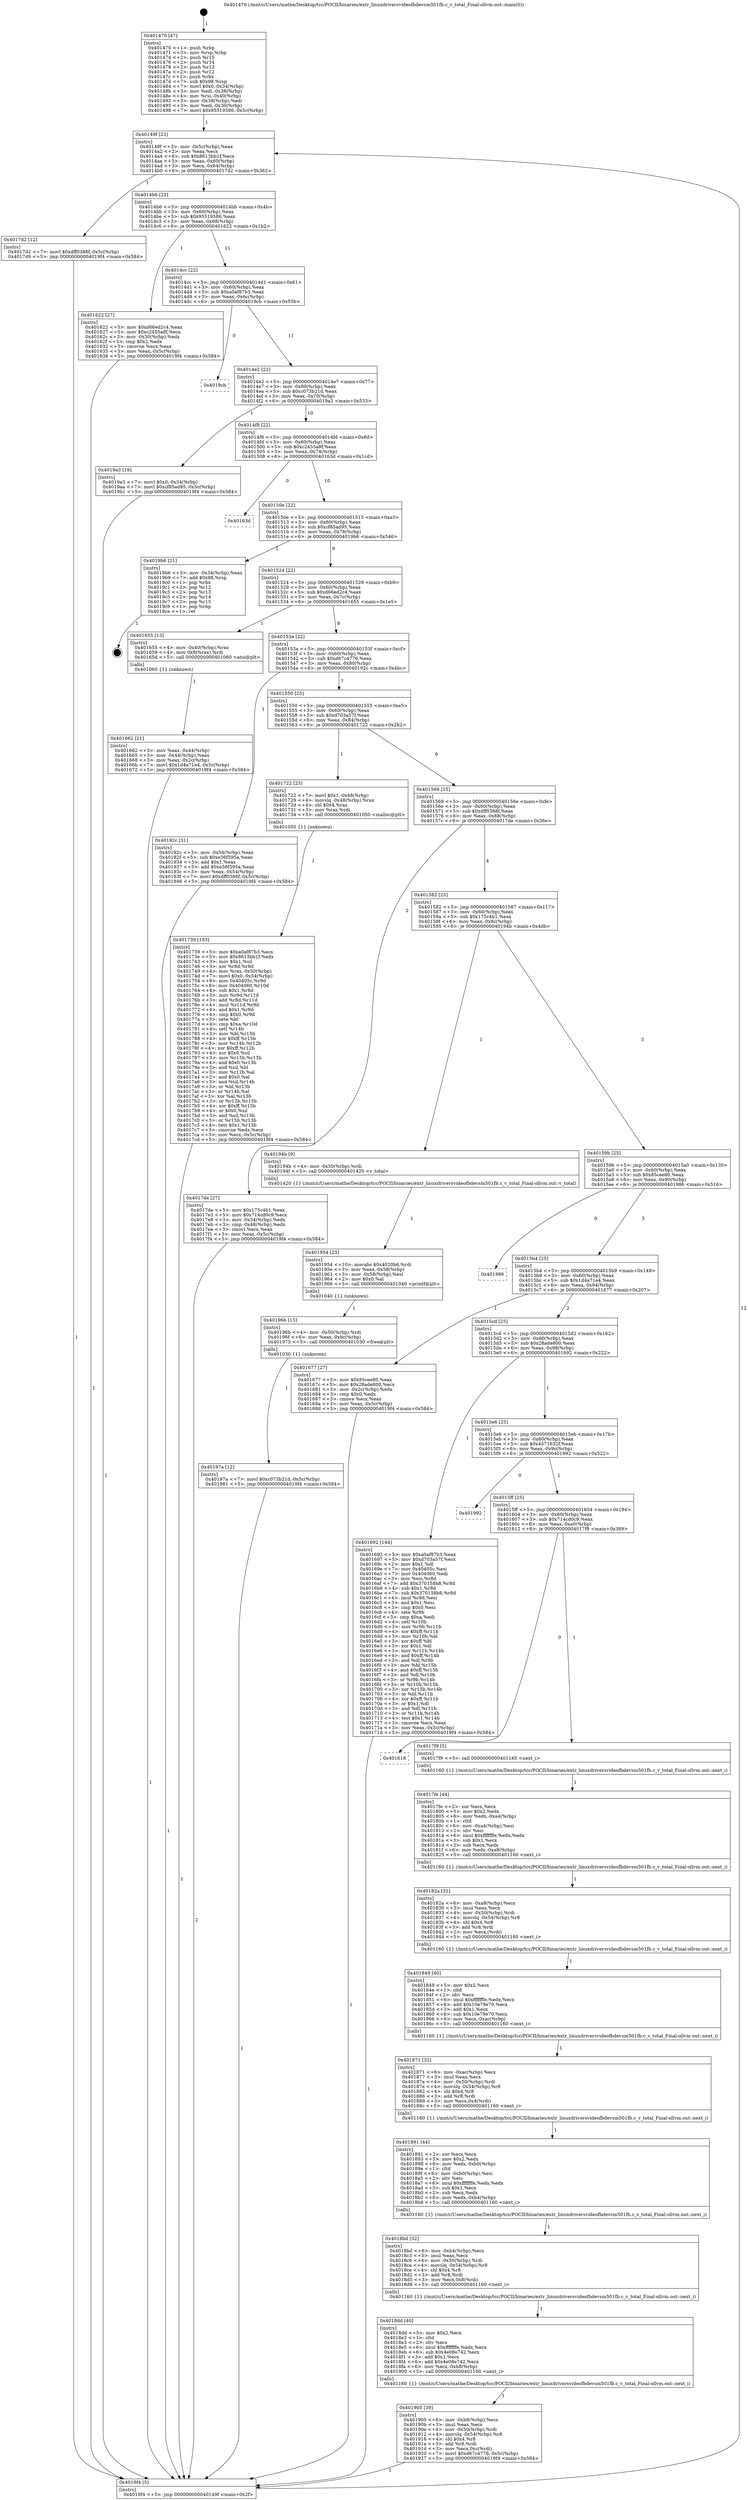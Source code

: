 digraph "0x401470" {
  label = "0x401470 (/mnt/c/Users/mathe/Desktop/tcc/POCII/binaries/extr_linuxdriversvideofbdevsm501fb.c_v_total_Final-ollvm.out::main(0))"
  labelloc = "t"
  node[shape=record]

  Entry [label="",width=0.3,height=0.3,shape=circle,fillcolor=black,style=filled]
  "0x40149f" [label="{
     0x40149f [23]\l
     | [instrs]\l
     &nbsp;&nbsp;0x40149f \<+3\>: mov -0x5c(%rbp),%eax\l
     &nbsp;&nbsp;0x4014a2 \<+2\>: mov %eax,%ecx\l
     &nbsp;&nbsp;0x4014a4 \<+6\>: sub $0x8613bb1f,%ecx\l
     &nbsp;&nbsp;0x4014aa \<+3\>: mov %eax,-0x60(%rbp)\l
     &nbsp;&nbsp;0x4014ad \<+3\>: mov %ecx,-0x64(%rbp)\l
     &nbsp;&nbsp;0x4014b0 \<+6\>: je 00000000004017d2 \<main+0x362\>\l
  }"]
  "0x4017d2" [label="{
     0x4017d2 [12]\l
     | [instrs]\l
     &nbsp;&nbsp;0x4017d2 \<+7\>: movl $0xdff0388f,-0x5c(%rbp)\l
     &nbsp;&nbsp;0x4017d9 \<+5\>: jmp 00000000004019f4 \<main+0x584\>\l
  }"]
  "0x4014b6" [label="{
     0x4014b6 [22]\l
     | [instrs]\l
     &nbsp;&nbsp;0x4014b6 \<+5\>: jmp 00000000004014bb \<main+0x4b\>\l
     &nbsp;&nbsp;0x4014bb \<+3\>: mov -0x60(%rbp),%eax\l
     &nbsp;&nbsp;0x4014be \<+5\>: sub $0x95519586,%eax\l
     &nbsp;&nbsp;0x4014c3 \<+3\>: mov %eax,-0x68(%rbp)\l
     &nbsp;&nbsp;0x4014c6 \<+6\>: je 0000000000401622 \<main+0x1b2\>\l
  }"]
  Exit [label="",width=0.3,height=0.3,shape=circle,fillcolor=black,style=filled,peripheries=2]
  "0x401622" [label="{
     0x401622 [27]\l
     | [instrs]\l
     &nbsp;&nbsp;0x401622 \<+5\>: mov $0xd66ed2c4,%eax\l
     &nbsp;&nbsp;0x401627 \<+5\>: mov $0xc2455a8f,%ecx\l
     &nbsp;&nbsp;0x40162c \<+3\>: mov -0x30(%rbp),%edx\l
     &nbsp;&nbsp;0x40162f \<+3\>: cmp $0x2,%edx\l
     &nbsp;&nbsp;0x401632 \<+3\>: cmovne %ecx,%eax\l
     &nbsp;&nbsp;0x401635 \<+3\>: mov %eax,-0x5c(%rbp)\l
     &nbsp;&nbsp;0x401638 \<+5\>: jmp 00000000004019f4 \<main+0x584\>\l
  }"]
  "0x4014cc" [label="{
     0x4014cc [22]\l
     | [instrs]\l
     &nbsp;&nbsp;0x4014cc \<+5\>: jmp 00000000004014d1 \<main+0x61\>\l
     &nbsp;&nbsp;0x4014d1 \<+3\>: mov -0x60(%rbp),%eax\l
     &nbsp;&nbsp;0x4014d4 \<+5\>: sub $0xa0af87b3,%eax\l
     &nbsp;&nbsp;0x4014d9 \<+3\>: mov %eax,-0x6c(%rbp)\l
     &nbsp;&nbsp;0x4014dc \<+6\>: je 00000000004019cb \<main+0x55b\>\l
  }"]
  "0x4019f4" [label="{
     0x4019f4 [5]\l
     | [instrs]\l
     &nbsp;&nbsp;0x4019f4 \<+5\>: jmp 000000000040149f \<main+0x2f\>\l
  }"]
  "0x401470" [label="{
     0x401470 [47]\l
     | [instrs]\l
     &nbsp;&nbsp;0x401470 \<+1\>: push %rbp\l
     &nbsp;&nbsp;0x401471 \<+3\>: mov %rsp,%rbp\l
     &nbsp;&nbsp;0x401474 \<+2\>: push %r15\l
     &nbsp;&nbsp;0x401476 \<+2\>: push %r14\l
     &nbsp;&nbsp;0x401478 \<+2\>: push %r13\l
     &nbsp;&nbsp;0x40147a \<+2\>: push %r12\l
     &nbsp;&nbsp;0x40147c \<+1\>: push %rbx\l
     &nbsp;&nbsp;0x40147d \<+7\>: sub $0x98,%rsp\l
     &nbsp;&nbsp;0x401484 \<+7\>: movl $0x0,-0x34(%rbp)\l
     &nbsp;&nbsp;0x40148b \<+3\>: mov %edi,-0x38(%rbp)\l
     &nbsp;&nbsp;0x40148e \<+4\>: mov %rsi,-0x40(%rbp)\l
     &nbsp;&nbsp;0x401492 \<+3\>: mov -0x38(%rbp),%edi\l
     &nbsp;&nbsp;0x401495 \<+3\>: mov %edi,-0x30(%rbp)\l
     &nbsp;&nbsp;0x401498 \<+7\>: movl $0x95519586,-0x5c(%rbp)\l
  }"]
  "0x40197a" [label="{
     0x40197a [12]\l
     | [instrs]\l
     &nbsp;&nbsp;0x40197a \<+7\>: movl $0xc073b21d,-0x5c(%rbp)\l
     &nbsp;&nbsp;0x401981 \<+5\>: jmp 00000000004019f4 \<main+0x584\>\l
  }"]
  "0x4019cb" [label="{
     0x4019cb\l
  }", style=dashed]
  "0x4014e2" [label="{
     0x4014e2 [22]\l
     | [instrs]\l
     &nbsp;&nbsp;0x4014e2 \<+5\>: jmp 00000000004014e7 \<main+0x77\>\l
     &nbsp;&nbsp;0x4014e7 \<+3\>: mov -0x60(%rbp),%eax\l
     &nbsp;&nbsp;0x4014ea \<+5\>: sub $0xc073b21d,%eax\l
     &nbsp;&nbsp;0x4014ef \<+3\>: mov %eax,-0x70(%rbp)\l
     &nbsp;&nbsp;0x4014f2 \<+6\>: je 00000000004019a3 \<main+0x533\>\l
  }"]
  "0x40196b" [label="{
     0x40196b [15]\l
     | [instrs]\l
     &nbsp;&nbsp;0x40196b \<+4\>: mov -0x50(%rbp),%rdi\l
     &nbsp;&nbsp;0x40196f \<+6\>: mov %eax,-0xbc(%rbp)\l
     &nbsp;&nbsp;0x401975 \<+5\>: call 0000000000401030 \<free@plt\>\l
     | [calls]\l
     &nbsp;&nbsp;0x401030 \{1\} (unknown)\l
  }"]
  "0x4019a3" [label="{
     0x4019a3 [19]\l
     | [instrs]\l
     &nbsp;&nbsp;0x4019a3 \<+7\>: movl $0x0,-0x34(%rbp)\l
     &nbsp;&nbsp;0x4019aa \<+7\>: movl $0xcf85ad95,-0x5c(%rbp)\l
     &nbsp;&nbsp;0x4019b1 \<+5\>: jmp 00000000004019f4 \<main+0x584\>\l
  }"]
  "0x4014f8" [label="{
     0x4014f8 [22]\l
     | [instrs]\l
     &nbsp;&nbsp;0x4014f8 \<+5\>: jmp 00000000004014fd \<main+0x8d\>\l
     &nbsp;&nbsp;0x4014fd \<+3\>: mov -0x60(%rbp),%eax\l
     &nbsp;&nbsp;0x401500 \<+5\>: sub $0xc2455a8f,%eax\l
     &nbsp;&nbsp;0x401505 \<+3\>: mov %eax,-0x74(%rbp)\l
     &nbsp;&nbsp;0x401508 \<+6\>: je 000000000040163d \<main+0x1cd\>\l
  }"]
  "0x401954" [label="{
     0x401954 [23]\l
     | [instrs]\l
     &nbsp;&nbsp;0x401954 \<+10\>: movabs $0x4020b6,%rdi\l
     &nbsp;&nbsp;0x40195e \<+3\>: mov %eax,-0x58(%rbp)\l
     &nbsp;&nbsp;0x401961 \<+3\>: mov -0x58(%rbp),%esi\l
     &nbsp;&nbsp;0x401964 \<+2\>: mov $0x0,%al\l
     &nbsp;&nbsp;0x401966 \<+5\>: call 0000000000401040 \<printf@plt\>\l
     | [calls]\l
     &nbsp;&nbsp;0x401040 \{1\} (unknown)\l
  }"]
  "0x40163d" [label="{
     0x40163d\l
  }", style=dashed]
  "0x40150e" [label="{
     0x40150e [22]\l
     | [instrs]\l
     &nbsp;&nbsp;0x40150e \<+5\>: jmp 0000000000401513 \<main+0xa3\>\l
     &nbsp;&nbsp;0x401513 \<+3\>: mov -0x60(%rbp),%eax\l
     &nbsp;&nbsp;0x401516 \<+5\>: sub $0xcf85ad95,%eax\l
     &nbsp;&nbsp;0x40151b \<+3\>: mov %eax,-0x78(%rbp)\l
     &nbsp;&nbsp;0x40151e \<+6\>: je 00000000004019b6 \<main+0x546\>\l
  }"]
  "0x401905" [label="{
     0x401905 [39]\l
     | [instrs]\l
     &nbsp;&nbsp;0x401905 \<+6\>: mov -0xb8(%rbp),%ecx\l
     &nbsp;&nbsp;0x40190b \<+3\>: imul %eax,%ecx\l
     &nbsp;&nbsp;0x40190e \<+4\>: mov -0x50(%rbp),%rdi\l
     &nbsp;&nbsp;0x401912 \<+4\>: movslq -0x54(%rbp),%r8\l
     &nbsp;&nbsp;0x401916 \<+4\>: shl $0x4,%r8\l
     &nbsp;&nbsp;0x40191a \<+3\>: add %r8,%rdi\l
     &nbsp;&nbsp;0x40191d \<+3\>: mov %ecx,0xc(%rdi)\l
     &nbsp;&nbsp;0x401920 \<+7\>: movl $0xd67c4776,-0x5c(%rbp)\l
     &nbsp;&nbsp;0x401927 \<+5\>: jmp 00000000004019f4 \<main+0x584\>\l
  }"]
  "0x4019b6" [label="{
     0x4019b6 [21]\l
     | [instrs]\l
     &nbsp;&nbsp;0x4019b6 \<+3\>: mov -0x34(%rbp),%eax\l
     &nbsp;&nbsp;0x4019b9 \<+7\>: add $0x98,%rsp\l
     &nbsp;&nbsp;0x4019c0 \<+1\>: pop %rbx\l
     &nbsp;&nbsp;0x4019c1 \<+2\>: pop %r12\l
     &nbsp;&nbsp;0x4019c3 \<+2\>: pop %r13\l
     &nbsp;&nbsp;0x4019c5 \<+2\>: pop %r14\l
     &nbsp;&nbsp;0x4019c7 \<+2\>: pop %r15\l
     &nbsp;&nbsp;0x4019c9 \<+1\>: pop %rbp\l
     &nbsp;&nbsp;0x4019ca \<+1\>: ret\l
  }"]
  "0x401524" [label="{
     0x401524 [22]\l
     | [instrs]\l
     &nbsp;&nbsp;0x401524 \<+5\>: jmp 0000000000401529 \<main+0xb9\>\l
     &nbsp;&nbsp;0x401529 \<+3\>: mov -0x60(%rbp),%eax\l
     &nbsp;&nbsp;0x40152c \<+5\>: sub $0xd66ed2c4,%eax\l
     &nbsp;&nbsp;0x401531 \<+3\>: mov %eax,-0x7c(%rbp)\l
     &nbsp;&nbsp;0x401534 \<+6\>: je 0000000000401655 \<main+0x1e5\>\l
  }"]
  "0x4018dd" [label="{
     0x4018dd [40]\l
     | [instrs]\l
     &nbsp;&nbsp;0x4018dd \<+5\>: mov $0x2,%ecx\l
     &nbsp;&nbsp;0x4018e2 \<+1\>: cltd\l
     &nbsp;&nbsp;0x4018e3 \<+2\>: idiv %ecx\l
     &nbsp;&nbsp;0x4018e5 \<+6\>: imul $0xfffffffe,%edx,%ecx\l
     &nbsp;&nbsp;0x4018eb \<+6\>: sub $0x4e08e742,%ecx\l
     &nbsp;&nbsp;0x4018f1 \<+3\>: add $0x1,%ecx\l
     &nbsp;&nbsp;0x4018f4 \<+6\>: add $0x4e08e742,%ecx\l
     &nbsp;&nbsp;0x4018fa \<+6\>: mov %ecx,-0xb8(%rbp)\l
     &nbsp;&nbsp;0x401900 \<+5\>: call 0000000000401160 \<next_i\>\l
     | [calls]\l
     &nbsp;&nbsp;0x401160 \{1\} (/mnt/c/Users/mathe/Desktop/tcc/POCII/binaries/extr_linuxdriversvideofbdevsm501fb.c_v_total_Final-ollvm.out::next_i)\l
  }"]
  "0x401655" [label="{
     0x401655 [13]\l
     | [instrs]\l
     &nbsp;&nbsp;0x401655 \<+4\>: mov -0x40(%rbp),%rax\l
     &nbsp;&nbsp;0x401659 \<+4\>: mov 0x8(%rax),%rdi\l
     &nbsp;&nbsp;0x40165d \<+5\>: call 0000000000401060 \<atoi@plt\>\l
     | [calls]\l
     &nbsp;&nbsp;0x401060 \{1\} (unknown)\l
  }"]
  "0x40153a" [label="{
     0x40153a [22]\l
     | [instrs]\l
     &nbsp;&nbsp;0x40153a \<+5\>: jmp 000000000040153f \<main+0xcf\>\l
     &nbsp;&nbsp;0x40153f \<+3\>: mov -0x60(%rbp),%eax\l
     &nbsp;&nbsp;0x401542 \<+5\>: sub $0xd67c4776,%eax\l
     &nbsp;&nbsp;0x401547 \<+3\>: mov %eax,-0x80(%rbp)\l
     &nbsp;&nbsp;0x40154a \<+6\>: je 000000000040192c \<main+0x4bc\>\l
  }"]
  "0x401662" [label="{
     0x401662 [21]\l
     | [instrs]\l
     &nbsp;&nbsp;0x401662 \<+3\>: mov %eax,-0x44(%rbp)\l
     &nbsp;&nbsp;0x401665 \<+3\>: mov -0x44(%rbp),%eax\l
     &nbsp;&nbsp;0x401668 \<+3\>: mov %eax,-0x2c(%rbp)\l
     &nbsp;&nbsp;0x40166b \<+7\>: movl $0x1d4a71e4,-0x5c(%rbp)\l
     &nbsp;&nbsp;0x401672 \<+5\>: jmp 00000000004019f4 \<main+0x584\>\l
  }"]
  "0x4018bd" [label="{
     0x4018bd [32]\l
     | [instrs]\l
     &nbsp;&nbsp;0x4018bd \<+6\>: mov -0xb4(%rbp),%ecx\l
     &nbsp;&nbsp;0x4018c3 \<+3\>: imul %eax,%ecx\l
     &nbsp;&nbsp;0x4018c6 \<+4\>: mov -0x50(%rbp),%rdi\l
     &nbsp;&nbsp;0x4018ca \<+4\>: movslq -0x54(%rbp),%r8\l
     &nbsp;&nbsp;0x4018ce \<+4\>: shl $0x4,%r8\l
     &nbsp;&nbsp;0x4018d2 \<+3\>: add %r8,%rdi\l
     &nbsp;&nbsp;0x4018d5 \<+3\>: mov %ecx,0x8(%rdi)\l
     &nbsp;&nbsp;0x4018d8 \<+5\>: call 0000000000401160 \<next_i\>\l
     | [calls]\l
     &nbsp;&nbsp;0x401160 \{1\} (/mnt/c/Users/mathe/Desktop/tcc/POCII/binaries/extr_linuxdriversvideofbdevsm501fb.c_v_total_Final-ollvm.out::next_i)\l
  }"]
  "0x40192c" [label="{
     0x40192c [31]\l
     | [instrs]\l
     &nbsp;&nbsp;0x40192c \<+3\>: mov -0x54(%rbp),%eax\l
     &nbsp;&nbsp;0x40192f \<+5\>: sub $0xe36f595a,%eax\l
     &nbsp;&nbsp;0x401934 \<+3\>: add $0x1,%eax\l
     &nbsp;&nbsp;0x401937 \<+5\>: add $0xe36f595a,%eax\l
     &nbsp;&nbsp;0x40193c \<+3\>: mov %eax,-0x54(%rbp)\l
     &nbsp;&nbsp;0x40193f \<+7\>: movl $0xdff0388f,-0x5c(%rbp)\l
     &nbsp;&nbsp;0x401946 \<+5\>: jmp 00000000004019f4 \<main+0x584\>\l
  }"]
  "0x401550" [label="{
     0x401550 [25]\l
     | [instrs]\l
     &nbsp;&nbsp;0x401550 \<+5\>: jmp 0000000000401555 \<main+0xe5\>\l
     &nbsp;&nbsp;0x401555 \<+3\>: mov -0x60(%rbp),%eax\l
     &nbsp;&nbsp;0x401558 \<+5\>: sub $0xd703a57f,%eax\l
     &nbsp;&nbsp;0x40155d \<+6\>: mov %eax,-0x84(%rbp)\l
     &nbsp;&nbsp;0x401563 \<+6\>: je 0000000000401722 \<main+0x2b2\>\l
  }"]
  "0x401891" [label="{
     0x401891 [44]\l
     | [instrs]\l
     &nbsp;&nbsp;0x401891 \<+2\>: xor %ecx,%ecx\l
     &nbsp;&nbsp;0x401893 \<+5\>: mov $0x2,%edx\l
     &nbsp;&nbsp;0x401898 \<+6\>: mov %edx,-0xb0(%rbp)\l
     &nbsp;&nbsp;0x40189e \<+1\>: cltd\l
     &nbsp;&nbsp;0x40189f \<+6\>: mov -0xb0(%rbp),%esi\l
     &nbsp;&nbsp;0x4018a5 \<+2\>: idiv %esi\l
     &nbsp;&nbsp;0x4018a7 \<+6\>: imul $0xfffffffe,%edx,%edx\l
     &nbsp;&nbsp;0x4018ad \<+3\>: sub $0x1,%ecx\l
     &nbsp;&nbsp;0x4018b0 \<+2\>: sub %ecx,%edx\l
     &nbsp;&nbsp;0x4018b2 \<+6\>: mov %edx,-0xb4(%rbp)\l
     &nbsp;&nbsp;0x4018b8 \<+5\>: call 0000000000401160 \<next_i\>\l
     | [calls]\l
     &nbsp;&nbsp;0x401160 \{1\} (/mnt/c/Users/mathe/Desktop/tcc/POCII/binaries/extr_linuxdriversvideofbdevsm501fb.c_v_total_Final-ollvm.out::next_i)\l
  }"]
  "0x401722" [label="{
     0x401722 [23]\l
     | [instrs]\l
     &nbsp;&nbsp;0x401722 \<+7\>: movl $0x1,-0x48(%rbp)\l
     &nbsp;&nbsp;0x401729 \<+4\>: movslq -0x48(%rbp),%rax\l
     &nbsp;&nbsp;0x40172d \<+4\>: shl $0x4,%rax\l
     &nbsp;&nbsp;0x401731 \<+3\>: mov %rax,%rdi\l
     &nbsp;&nbsp;0x401734 \<+5\>: call 0000000000401050 \<malloc@plt\>\l
     | [calls]\l
     &nbsp;&nbsp;0x401050 \{1\} (unknown)\l
  }"]
  "0x401569" [label="{
     0x401569 [25]\l
     | [instrs]\l
     &nbsp;&nbsp;0x401569 \<+5\>: jmp 000000000040156e \<main+0xfe\>\l
     &nbsp;&nbsp;0x40156e \<+3\>: mov -0x60(%rbp),%eax\l
     &nbsp;&nbsp;0x401571 \<+5\>: sub $0xdff0388f,%eax\l
     &nbsp;&nbsp;0x401576 \<+6\>: mov %eax,-0x88(%rbp)\l
     &nbsp;&nbsp;0x40157c \<+6\>: je 00000000004017de \<main+0x36e\>\l
  }"]
  "0x401871" [label="{
     0x401871 [32]\l
     | [instrs]\l
     &nbsp;&nbsp;0x401871 \<+6\>: mov -0xac(%rbp),%ecx\l
     &nbsp;&nbsp;0x401877 \<+3\>: imul %eax,%ecx\l
     &nbsp;&nbsp;0x40187a \<+4\>: mov -0x50(%rbp),%rdi\l
     &nbsp;&nbsp;0x40187e \<+4\>: movslq -0x54(%rbp),%r8\l
     &nbsp;&nbsp;0x401882 \<+4\>: shl $0x4,%r8\l
     &nbsp;&nbsp;0x401886 \<+3\>: add %r8,%rdi\l
     &nbsp;&nbsp;0x401889 \<+3\>: mov %ecx,0x4(%rdi)\l
     &nbsp;&nbsp;0x40188c \<+5\>: call 0000000000401160 \<next_i\>\l
     | [calls]\l
     &nbsp;&nbsp;0x401160 \{1\} (/mnt/c/Users/mathe/Desktop/tcc/POCII/binaries/extr_linuxdriversvideofbdevsm501fb.c_v_total_Final-ollvm.out::next_i)\l
  }"]
  "0x4017de" [label="{
     0x4017de [27]\l
     | [instrs]\l
     &nbsp;&nbsp;0x4017de \<+5\>: mov $0x175c4b1,%eax\l
     &nbsp;&nbsp;0x4017e3 \<+5\>: mov $0x714cd0c9,%ecx\l
     &nbsp;&nbsp;0x4017e8 \<+3\>: mov -0x54(%rbp),%edx\l
     &nbsp;&nbsp;0x4017eb \<+3\>: cmp -0x48(%rbp),%edx\l
     &nbsp;&nbsp;0x4017ee \<+3\>: cmovl %ecx,%eax\l
     &nbsp;&nbsp;0x4017f1 \<+3\>: mov %eax,-0x5c(%rbp)\l
     &nbsp;&nbsp;0x4017f4 \<+5\>: jmp 00000000004019f4 \<main+0x584\>\l
  }"]
  "0x401582" [label="{
     0x401582 [25]\l
     | [instrs]\l
     &nbsp;&nbsp;0x401582 \<+5\>: jmp 0000000000401587 \<main+0x117\>\l
     &nbsp;&nbsp;0x401587 \<+3\>: mov -0x60(%rbp),%eax\l
     &nbsp;&nbsp;0x40158a \<+5\>: sub $0x175c4b1,%eax\l
     &nbsp;&nbsp;0x40158f \<+6\>: mov %eax,-0x8c(%rbp)\l
     &nbsp;&nbsp;0x401595 \<+6\>: je 000000000040194b \<main+0x4db\>\l
  }"]
  "0x401849" [label="{
     0x401849 [40]\l
     | [instrs]\l
     &nbsp;&nbsp;0x401849 \<+5\>: mov $0x2,%ecx\l
     &nbsp;&nbsp;0x40184e \<+1\>: cltd\l
     &nbsp;&nbsp;0x40184f \<+2\>: idiv %ecx\l
     &nbsp;&nbsp;0x401851 \<+6\>: imul $0xfffffffe,%edx,%ecx\l
     &nbsp;&nbsp;0x401857 \<+6\>: add $0x10e79e70,%ecx\l
     &nbsp;&nbsp;0x40185d \<+3\>: add $0x1,%ecx\l
     &nbsp;&nbsp;0x401860 \<+6\>: sub $0x10e79e70,%ecx\l
     &nbsp;&nbsp;0x401866 \<+6\>: mov %ecx,-0xac(%rbp)\l
     &nbsp;&nbsp;0x40186c \<+5\>: call 0000000000401160 \<next_i\>\l
     | [calls]\l
     &nbsp;&nbsp;0x401160 \{1\} (/mnt/c/Users/mathe/Desktop/tcc/POCII/binaries/extr_linuxdriversvideofbdevsm501fb.c_v_total_Final-ollvm.out::next_i)\l
  }"]
  "0x40194b" [label="{
     0x40194b [9]\l
     | [instrs]\l
     &nbsp;&nbsp;0x40194b \<+4\>: mov -0x50(%rbp),%rdi\l
     &nbsp;&nbsp;0x40194f \<+5\>: call 0000000000401420 \<v_total\>\l
     | [calls]\l
     &nbsp;&nbsp;0x401420 \{1\} (/mnt/c/Users/mathe/Desktop/tcc/POCII/binaries/extr_linuxdriversvideofbdevsm501fb.c_v_total_Final-ollvm.out::v_total)\l
  }"]
  "0x40159b" [label="{
     0x40159b [25]\l
     | [instrs]\l
     &nbsp;&nbsp;0x40159b \<+5\>: jmp 00000000004015a0 \<main+0x130\>\l
     &nbsp;&nbsp;0x4015a0 \<+3\>: mov -0x60(%rbp),%eax\l
     &nbsp;&nbsp;0x4015a3 \<+5\>: sub $0x85cee80,%eax\l
     &nbsp;&nbsp;0x4015a8 \<+6\>: mov %eax,-0x90(%rbp)\l
     &nbsp;&nbsp;0x4015ae \<+6\>: je 0000000000401986 \<main+0x516\>\l
  }"]
  "0x40182a" [label="{
     0x40182a [31]\l
     | [instrs]\l
     &nbsp;&nbsp;0x40182a \<+6\>: mov -0xa8(%rbp),%ecx\l
     &nbsp;&nbsp;0x401830 \<+3\>: imul %eax,%ecx\l
     &nbsp;&nbsp;0x401833 \<+4\>: mov -0x50(%rbp),%rdi\l
     &nbsp;&nbsp;0x401837 \<+4\>: movslq -0x54(%rbp),%r8\l
     &nbsp;&nbsp;0x40183b \<+4\>: shl $0x4,%r8\l
     &nbsp;&nbsp;0x40183f \<+3\>: add %r8,%rdi\l
     &nbsp;&nbsp;0x401842 \<+2\>: mov %ecx,(%rdi)\l
     &nbsp;&nbsp;0x401844 \<+5\>: call 0000000000401160 \<next_i\>\l
     | [calls]\l
     &nbsp;&nbsp;0x401160 \{1\} (/mnt/c/Users/mathe/Desktop/tcc/POCII/binaries/extr_linuxdriversvideofbdevsm501fb.c_v_total_Final-ollvm.out::next_i)\l
  }"]
  "0x401986" [label="{
     0x401986\l
  }", style=dashed]
  "0x4015b4" [label="{
     0x4015b4 [25]\l
     | [instrs]\l
     &nbsp;&nbsp;0x4015b4 \<+5\>: jmp 00000000004015b9 \<main+0x149\>\l
     &nbsp;&nbsp;0x4015b9 \<+3\>: mov -0x60(%rbp),%eax\l
     &nbsp;&nbsp;0x4015bc \<+5\>: sub $0x1d4a71e4,%eax\l
     &nbsp;&nbsp;0x4015c1 \<+6\>: mov %eax,-0x94(%rbp)\l
     &nbsp;&nbsp;0x4015c7 \<+6\>: je 0000000000401677 \<main+0x207\>\l
  }"]
  "0x4017fe" [label="{
     0x4017fe [44]\l
     | [instrs]\l
     &nbsp;&nbsp;0x4017fe \<+2\>: xor %ecx,%ecx\l
     &nbsp;&nbsp;0x401800 \<+5\>: mov $0x2,%edx\l
     &nbsp;&nbsp;0x401805 \<+6\>: mov %edx,-0xa4(%rbp)\l
     &nbsp;&nbsp;0x40180b \<+1\>: cltd\l
     &nbsp;&nbsp;0x40180c \<+6\>: mov -0xa4(%rbp),%esi\l
     &nbsp;&nbsp;0x401812 \<+2\>: idiv %esi\l
     &nbsp;&nbsp;0x401814 \<+6\>: imul $0xfffffffe,%edx,%edx\l
     &nbsp;&nbsp;0x40181a \<+3\>: sub $0x1,%ecx\l
     &nbsp;&nbsp;0x40181d \<+2\>: sub %ecx,%edx\l
     &nbsp;&nbsp;0x40181f \<+6\>: mov %edx,-0xa8(%rbp)\l
     &nbsp;&nbsp;0x401825 \<+5\>: call 0000000000401160 \<next_i\>\l
     | [calls]\l
     &nbsp;&nbsp;0x401160 \{1\} (/mnt/c/Users/mathe/Desktop/tcc/POCII/binaries/extr_linuxdriversvideofbdevsm501fb.c_v_total_Final-ollvm.out::next_i)\l
  }"]
  "0x401677" [label="{
     0x401677 [27]\l
     | [instrs]\l
     &nbsp;&nbsp;0x401677 \<+5\>: mov $0x85cee80,%eax\l
     &nbsp;&nbsp;0x40167c \<+5\>: mov $0x28ade800,%ecx\l
     &nbsp;&nbsp;0x401681 \<+3\>: mov -0x2c(%rbp),%edx\l
     &nbsp;&nbsp;0x401684 \<+3\>: cmp $0x0,%edx\l
     &nbsp;&nbsp;0x401687 \<+3\>: cmove %ecx,%eax\l
     &nbsp;&nbsp;0x40168a \<+3\>: mov %eax,-0x5c(%rbp)\l
     &nbsp;&nbsp;0x40168d \<+5\>: jmp 00000000004019f4 \<main+0x584\>\l
  }"]
  "0x4015cd" [label="{
     0x4015cd [25]\l
     | [instrs]\l
     &nbsp;&nbsp;0x4015cd \<+5\>: jmp 00000000004015d2 \<main+0x162\>\l
     &nbsp;&nbsp;0x4015d2 \<+3\>: mov -0x60(%rbp),%eax\l
     &nbsp;&nbsp;0x4015d5 \<+5\>: sub $0x28ade800,%eax\l
     &nbsp;&nbsp;0x4015da \<+6\>: mov %eax,-0x98(%rbp)\l
     &nbsp;&nbsp;0x4015e0 \<+6\>: je 0000000000401692 \<main+0x222\>\l
  }"]
  "0x401618" [label="{
     0x401618\l
  }", style=dashed]
  "0x401692" [label="{
     0x401692 [144]\l
     | [instrs]\l
     &nbsp;&nbsp;0x401692 \<+5\>: mov $0xa0af87b3,%eax\l
     &nbsp;&nbsp;0x401697 \<+5\>: mov $0xd703a57f,%ecx\l
     &nbsp;&nbsp;0x40169c \<+2\>: mov $0x1,%dl\l
     &nbsp;&nbsp;0x40169e \<+7\>: mov 0x40405c,%esi\l
     &nbsp;&nbsp;0x4016a5 \<+7\>: mov 0x404060,%edi\l
     &nbsp;&nbsp;0x4016ac \<+3\>: mov %esi,%r8d\l
     &nbsp;&nbsp;0x4016af \<+7\>: add $0x370158b8,%r8d\l
     &nbsp;&nbsp;0x4016b6 \<+4\>: sub $0x1,%r8d\l
     &nbsp;&nbsp;0x4016ba \<+7\>: sub $0x370158b8,%r8d\l
     &nbsp;&nbsp;0x4016c1 \<+4\>: imul %r8d,%esi\l
     &nbsp;&nbsp;0x4016c5 \<+3\>: and $0x1,%esi\l
     &nbsp;&nbsp;0x4016c8 \<+3\>: cmp $0x0,%esi\l
     &nbsp;&nbsp;0x4016cb \<+4\>: sete %r9b\l
     &nbsp;&nbsp;0x4016cf \<+3\>: cmp $0xa,%edi\l
     &nbsp;&nbsp;0x4016d2 \<+4\>: setl %r10b\l
     &nbsp;&nbsp;0x4016d6 \<+3\>: mov %r9b,%r11b\l
     &nbsp;&nbsp;0x4016d9 \<+4\>: xor $0xff,%r11b\l
     &nbsp;&nbsp;0x4016dd \<+3\>: mov %r10b,%bl\l
     &nbsp;&nbsp;0x4016e0 \<+3\>: xor $0xff,%bl\l
     &nbsp;&nbsp;0x4016e3 \<+3\>: xor $0x1,%dl\l
     &nbsp;&nbsp;0x4016e6 \<+3\>: mov %r11b,%r14b\l
     &nbsp;&nbsp;0x4016e9 \<+4\>: and $0xff,%r14b\l
     &nbsp;&nbsp;0x4016ed \<+3\>: and %dl,%r9b\l
     &nbsp;&nbsp;0x4016f0 \<+3\>: mov %bl,%r15b\l
     &nbsp;&nbsp;0x4016f3 \<+4\>: and $0xff,%r15b\l
     &nbsp;&nbsp;0x4016f7 \<+3\>: and %dl,%r10b\l
     &nbsp;&nbsp;0x4016fa \<+3\>: or %r9b,%r14b\l
     &nbsp;&nbsp;0x4016fd \<+3\>: or %r10b,%r15b\l
     &nbsp;&nbsp;0x401700 \<+3\>: xor %r15b,%r14b\l
     &nbsp;&nbsp;0x401703 \<+3\>: or %bl,%r11b\l
     &nbsp;&nbsp;0x401706 \<+4\>: xor $0xff,%r11b\l
     &nbsp;&nbsp;0x40170a \<+3\>: or $0x1,%dl\l
     &nbsp;&nbsp;0x40170d \<+3\>: and %dl,%r11b\l
     &nbsp;&nbsp;0x401710 \<+3\>: or %r11b,%r14b\l
     &nbsp;&nbsp;0x401713 \<+4\>: test $0x1,%r14b\l
     &nbsp;&nbsp;0x401717 \<+3\>: cmovne %ecx,%eax\l
     &nbsp;&nbsp;0x40171a \<+3\>: mov %eax,-0x5c(%rbp)\l
     &nbsp;&nbsp;0x40171d \<+5\>: jmp 00000000004019f4 \<main+0x584\>\l
  }"]
  "0x4015e6" [label="{
     0x4015e6 [25]\l
     | [instrs]\l
     &nbsp;&nbsp;0x4015e6 \<+5\>: jmp 00000000004015eb \<main+0x17b\>\l
     &nbsp;&nbsp;0x4015eb \<+3\>: mov -0x60(%rbp),%eax\l
     &nbsp;&nbsp;0x4015ee \<+5\>: sub $0x4571632f,%eax\l
     &nbsp;&nbsp;0x4015f3 \<+6\>: mov %eax,-0x9c(%rbp)\l
     &nbsp;&nbsp;0x4015f9 \<+6\>: je 0000000000401992 \<main+0x522\>\l
  }"]
  "0x401739" [label="{
     0x401739 [153]\l
     | [instrs]\l
     &nbsp;&nbsp;0x401739 \<+5\>: mov $0xa0af87b3,%ecx\l
     &nbsp;&nbsp;0x40173e \<+5\>: mov $0x8613bb1f,%edx\l
     &nbsp;&nbsp;0x401743 \<+3\>: mov $0x1,%sil\l
     &nbsp;&nbsp;0x401746 \<+3\>: xor %r8d,%r8d\l
     &nbsp;&nbsp;0x401749 \<+4\>: mov %rax,-0x50(%rbp)\l
     &nbsp;&nbsp;0x40174d \<+7\>: movl $0x0,-0x54(%rbp)\l
     &nbsp;&nbsp;0x401754 \<+8\>: mov 0x40405c,%r9d\l
     &nbsp;&nbsp;0x40175c \<+8\>: mov 0x404060,%r10d\l
     &nbsp;&nbsp;0x401764 \<+4\>: sub $0x1,%r8d\l
     &nbsp;&nbsp;0x401768 \<+3\>: mov %r9d,%r11d\l
     &nbsp;&nbsp;0x40176b \<+3\>: add %r8d,%r11d\l
     &nbsp;&nbsp;0x40176e \<+4\>: imul %r11d,%r9d\l
     &nbsp;&nbsp;0x401772 \<+4\>: and $0x1,%r9d\l
     &nbsp;&nbsp;0x401776 \<+4\>: cmp $0x0,%r9d\l
     &nbsp;&nbsp;0x40177a \<+3\>: sete %bl\l
     &nbsp;&nbsp;0x40177d \<+4\>: cmp $0xa,%r10d\l
     &nbsp;&nbsp;0x401781 \<+4\>: setl %r14b\l
     &nbsp;&nbsp;0x401785 \<+3\>: mov %bl,%r15b\l
     &nbsp;&nbsp;0x401788 \<+4\>: xor $0xff,%r15b\l
     &nbsp;&nbsp;0x40178c \<+3\>: mov %r14b,%r12b\l
     &nbsp;&nbsp;0x40178f \<+4\>: xor $0xff,%r12b\l
     &nbsp;&nbsp;0x401793 \<+4\>: xor $0x0,%sil\l
     &nbsp;&nbsp;0x401797 \<+3\>: mov %r15b,%r13b\l
     &nbsp;&nbsp;0x40179a \<+4\>: and $0x0,%r13b\l
     &nbsp;&nbsp;0x40179e \<+3\>: and %sil,%bl\l
     &nbsp;&nbsp;0x4017a1 \<+3\>: mov %r12b,%al\l
     &nbsp;&nbsp;0x4017a4 \<+2\>: and $0x0,%al\l
     &nbsp;&nbsp;0x4017a6 \<+3\>: and %sil,%r14b\l
     &nbsp;&nbsp;0x4017a9 \<+3\>: or %bl,%r13b\l
     &nbsp;&nbsp;0x4017ac \<+3\>: or %r14b,%al\l
     &nbsp;&nbsp;0x4017af \<+3\>: xor %al,%r13b\l
     &nbsp;&nbsp;0x4017b2 \<+3\>: or %r12b,%r15b\l
     &nbsp;&nbsp;0x4017b5 \<+4\>: xor $0xff,%r15b\l
     &nbsp;&nbsp;0x4017b9 \<+4\>: or $0x0,%sil\l
     &nbsp;&nbsp;0x4017bd \<+3\>: and %sil,%r15b\l
     &nbsp;&nbsp;0x4017c0 \<+3\>: or %r15b,%r13b\l
     &nbsp;&nbsp;0x4017c3 \<+4\>: test $0x1,%r13b\l
     &nbsp;&nbsp;0x4017c7 \<+3\>: cmovne %edx,%ecx\l
     &nbsp;&nbsp;0x4017ca \<+3\>: mov %ecx,-0x5c(%rbp)\l
     &nbsp;&nbsp;0x4017cd \<+5\>: jmp 00000000004019f4 \<main+0x584\>\l
  }"]
  "0x4017f9" [label="{
     0x4017f9 [5]\l
     | [instrs]\l
     &nbsp;&nbsp;0x4017f9 \<+5\>: call 0000000000401160 \<next_i\>\l
     | [calls]\l
     &nbsp;&nbsp;0x401160 \{1\} (/mnt/c/Users/mathe/Desktop/tcc/POCII/binaries/extr_linuxdriversvideofbdevsm501fb.c_v_total_Final-ollvm.out::next_i)\l
  }"]
  "0x401992" [label="{
     0x401992\l
  }", style=dashed]
  "0x4015ff" [label="{
     0x4015ff [25]\l
     | [instrs]\l
     &nbsp;&nbsp;0x4015ff \<+5\>: jmp 0000000000401604 \<main+0x194\>\l
     &nbsp;&nbsp;0x401604 \<+3\>: mov -0x60(%rbp),%eax\l
     &nbsp;&nbsp;0x401607 \<+5\>: sub $0x714cd0c9,%eax\l
     &nbsp;&nbsp;0x40160c \<+6\>: mov %eax,-0xa0(%rbp)\l
     &nbsp;&nbsp;0x401612 \<+6\>: je 00000000004017f9 \<main+0x389\>\l
  }"]
  Entry -> "0x401470" [label=" 1"]
  "0x40149f" -> "0x4017d2" [label=" 1"]
  "0x40149f" -> "0x4014b6" [label=" 12"]
  "0x4019b6" -> Exit [label=" 1"]
  "0x4014b6" -> "0x401622" [label=" 1"]
  "0x4014b6" -> "0x4014cc" [label=" 11"]
  "0x401622" -> "0x4019f4" [label=" 1"]
  "0x401470" -> "0x40149f" [label=" 1"]
  "0x4019f4" -> "0x40149f" [label=" 12"]
  "0x4019a3" -> "0x4019f4" [label=" 1"]
  "0x4014cc" -> "0x4019cb" [label=" 0"]
  "0x4014cc" -> "0x4014e2" [label=" 11"]
  "0x40197a" -> "0x4019f4" [label=" 1"]
  "0x4014e2" -> "0x4019a3" [label=" 1"]
  "0x4014e2" -> "0x4014f8" [label=" 10"]
  "0x40196b" -> "0x40197a" [label=" 1"]
  "0x4014f8" -> "0x40163d" [label=" 0"]
  "0x4014f8" -> "0x40150e" [label=" 10"]
  "0x401954" -> "0x40196b" [label=" 1"]
  "0x40150e" -> "0x4019b6" [label=" 1"]
  "0x40150e" -> "0x401524" [label=" 9"]
  "0x40194b" -> "0x401954" [label=" 1"]
  "0x401524" -> "0x401655" [label=" 1"]
  "0x401524" -> "0x40153a" [label=" 8"]
  "0x401655" -> "0x401662" [label=" 1"]
  "0x401662" -> "0x4019f4" [label=" 1"]
  "0x40192c" -> "0x4019f4" [label=" 1"]
  "0x40153a" -> "0x40192c" [label=" 1"]
  "0x40153a" -> "0x401550" [label=" 7"]
  "0x401905" -> "0x4019f4" [label=" 1"]
  "0x401550" -> "0x401722" [label=" 1"]
  "0x401550" -> "0x401569" [label=" 6"]
  "0x4018dd" -> "0x401905" [label=" 1"]
  "0x401569" -> "0x4017de" [label=" 2"]
  "0x401569" -> "0x401582" [label=" 4"]
  "0x4018bd" -> "0x4018dd" [label=" 1"]
  "0x401582" -> "0x40194b" [label=" 1"]
  "0x401582" -> "0x40159b" [label=" 3"]
  "0x401891" -> "0x4018bd" [label=" 1"]
  "0x40159b" -> "0x401986" [label=" 0"]
  "0x40159b" -> "0x4015b4" [label=" 3"]
  "0x401871" -> "0x401891" [label=" 1"]
  "0x4015b4" -> "0x401677" [label=" 1"]
  "0x4015b4" -> "0x4015cd" [label=" 2"]
  "0x401677" -> "0x4019f4" [label=" 1"]
  "0x401849" -> "0x401871" [label=" 1"]
  "0x4015cd" -> "0x401692" [label=" 1"]
  "0x4015cd" -> "0x4015e6" [label=" 1"]
  "0x401692" -> "0x4019f4" [label=" 1"]
  "0x401722" -> "0x401739" [label=" 1"]
  "0x401739" -> "0x4019f4" [label=" 1"]
  "0x4017d2" -> "0x4019f4" [label=" 1"]
  "0x4017de" -> "0x4019f4" [label=" 2"]
  "0x40182a" -> "0x401849" [label=" 1"]
  "0x4015e6" -> "0x401992" [label=" 0"]
  "0x4015e6" -> "0x4015ff" [label=" 1"]
  "0x4017fe" -> "0x40182a" [label=" 1"]
  "0x4015ff" -> "0x4017f9" [label=" 1"]
  "0x4015ff" -> "0x401618" [label=" 0"]
  "0x4017f9" -> "0x4017fe" [label=" 1"]
}
